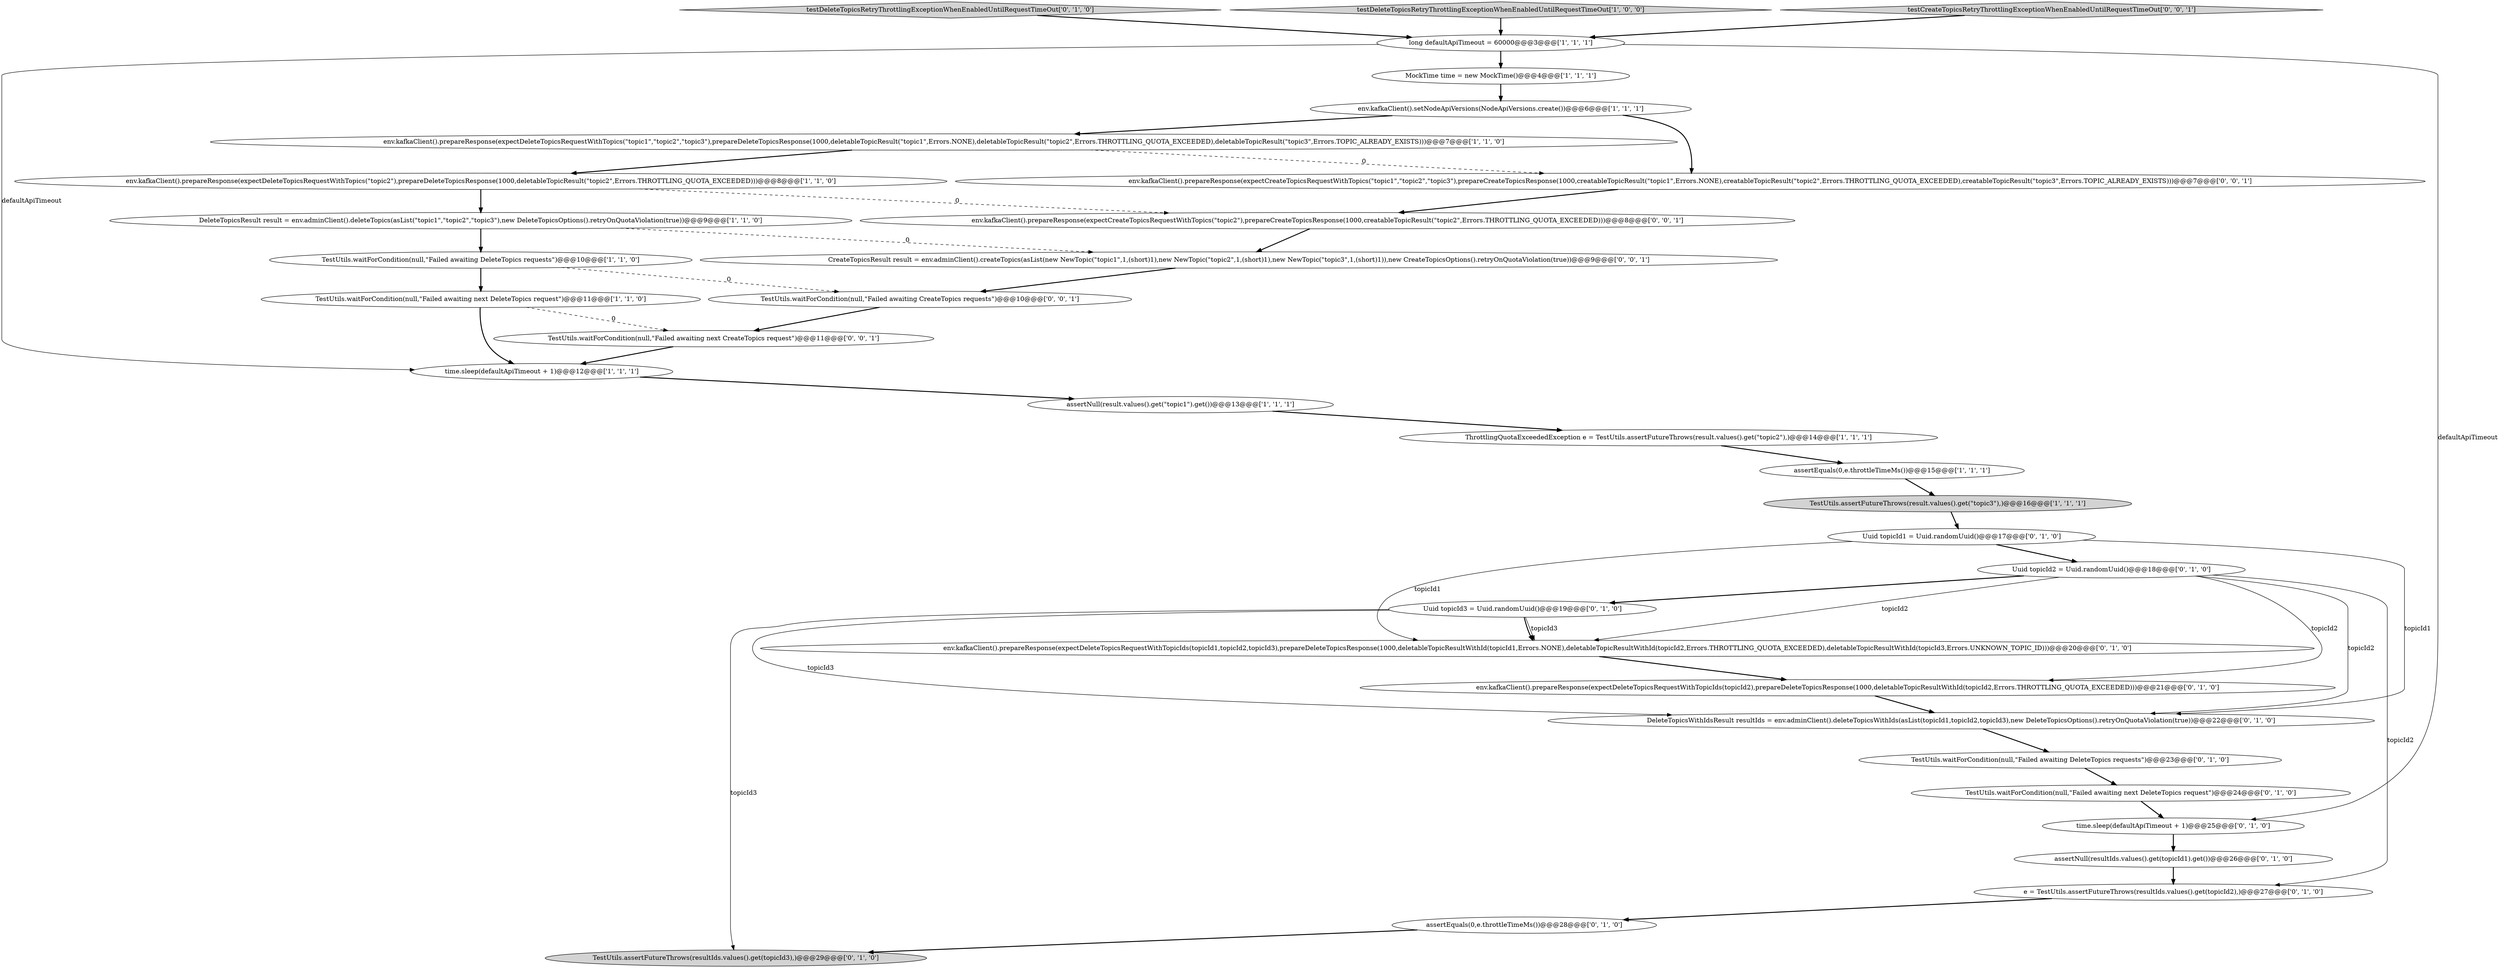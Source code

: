 digraph {
18 [style = filled, label = "TestUtils.assertFutureThrows(resultIds.values().get(topicId3),)@@@29@@@['0', '1', '0']", fillcolor = lightgray, shape = ellipse image = "AAA1AAABBB2BBB"];
13 [style = filled, label = "ThrottlingQuotaExceededException e = TestUtils.assertFutureThrows(result.values().get(\"topic2\"),)@@@14@@@['1', '1', '1']", fillcolor = white, shape = ellipse image = "AAA0AAABBB1BBB"];
9 [style = filled, label = "time.sleep(defaultApiTimeout + 1)@@@12@@@['1', '1', '1']", fillcolor = white, shape = ellipse image = "AAA0AAABBB1BBB"];
17 [style = filled, label = "e = TestUtils.assertFutureThrows(resultIds.values().get(topicId2),)@@@27@@@['0', '1', '0']", fillcolor = white, shape = ellipse image = "AAA1AAABBB2BBB"];
31 [style = filled, label = "CreateTopicsResult result = env.adminClient().createTopics(asList(new NewTopic(\"topic1\",1,(short)1),new NewTopic(\"topic2\",1,(short)1),new NewTopic(\"topic3\",1,(short)1)),new CreateTopicsOptions().retryOnQuotaViolation(true))@@@9@@@['0', '0', '1']", fillcolor = white, shape = ellipse image = "AAA0AAABBB3BBB"];
14 [style = filled, label = "Uuid topicId3 = Uuid.randomUuid()@@@19@@@['0', '1', '0']", fillcolor = white, shape = ellipse image = "AAA1AAABBB2BBB"];
27 [style = filled, label = "testDeleteTopicsRetryThrottlingExceptionWhenEnabledUntilRequestTimeOut['0', '1', '0']", fillcolor = lightgray, shape = diamond image = "AAA0AAABBB2BBB"];
3 [style = filled, label = "DeleteTopicsResult result = env.adminClient().deleteTopics(asList(\"topic1\",\"topic2\",\"topic3\"),new DeleteTopicsOptions().retryOnQuotaViolation(true))@@@9@@@['1', '1', '0']", fillcolor = white, shape = ellipse image = "AAA0AAABBB1BBB"];
1 [style = filled, label = "MockTime time = new MockTime()@@@4@@@['1', '1', '1']", fillcolor = white, shape = ellipse image = "AAA0AAABBB1BBB"];
10 [style = filled, label = "env.kafkaClient().prepareResponse(expectDeleteTopicsRequestWithTopics(\"topic2\"),prepareDeleteTopicsResponse(1000,deletableTopicResult(\"topic2\",Errors.THROTTLING_QUOTA_EXCEEDED)))@@@8@@@['1', '1', '0']", fillcolor = white, shape = ellipse image = "AAA0AAABBB1BBB"];
24 [style = filled, label = "DeleteTopicsWithIdsResult resultIds = env.adminClient().deleteTopicsWithIds(asList(topicId1,topicId2,topicId3),new DeleteTopicsOptions().retryOnQuotaViolation(true))@@@22@@@['0', '1', '0']", fillcolor = white, shape = ellipse image = "AAA1AAABBB2BBB"];
11 [style = filled, label = "TestUtils.assertFutureThrows(result.values().get(\"topic3\"),)@@@16@@@['1', '1', '1']", fillcolor = lightgray, shape = ellipse image = "AAA0AAABBB1BBB"];
26 [style = filled, label = "TestUtils.waitForCondition(null,\"Failed awaiting next DeleteTopics request\")@@@24@@@['0', '1', '0']", fillcolor = white, shape = ellipse image = "AAA1AAABBB2BBB"];
15 [style = filled, label = "env.kafkaClient().prepareResponse(expectDeleteTopicsRequestWithTopicIds(topicId1,topicId2,topicId3),prepareDeleteTopicsResponse(1000,deletableTopicResultWithId(topicId1,Errors.NONE),deletableTopicResultWithId(topicId2,Errors.THROTTLING_QUOTA_EXCEEDED),deletableTopicResultWithId(topicId3,Errors.UNKNOWN_TOPIC_ID)))@@@20@@@['0', '1', '0']", fillcolor = white, shape = ellipse image = "AAA1AAABBB2BBB"];
12 [style = filled, label = "TestUtils.waitForCondition(null,\"Failed awaiting DeleteTopics requests\")@@@10@@@['1', '1', '0']", fillcolor = white, shape = ellipse image = "AAA0AAABBB1BBB"];
33 [style = filled, label = "env.kafkaClient().prepareResponse(expectCreateTopicsRequestWithTopics(\"topic2\"),prepareCreateTopicsResponse(1000,creatableTopicResult(\"topic2\",Errors.THROTTLING_QUOTA_EXCEEDED)))@@@8@@@['0', '0', '1']", fillcolor = white, shape = ellipse image = "AAA0AAABBB3BBB"];
8 [style = filled, label = "assertNull(result.values().get(\"topic1\").get())@@@13@@@['1', '1', '1']", fillcolor = white, shape = ellipse image = "AAA0AAABBB1BBB"];
21 [style = filled, label = "TestUtils.waitForCondition(null,\"Failed awaiting DeleteTopics requests\")@@@23@@@['0', '1', '0']", fillcolor = white, shape = ellipse image = "AAA1AAABBB2BBB"];
2 [style = filled, label = "TestUtils.waitForCondition(null,\"Failed awaiting next DeleteTopics request\")@@@11@@@['1', '1', '0']", fillcolor = white, shape = ellipse image = "AAA0AAABBB1BBB"];
0 [style = filled, label = "long defaultApiTimeout = 60000@@@3@@@['1', '1', '1']", fillcolor = white, shape = ellipse image = "AAA0AAABBB1BBB"];
28 [style = filled, label = "env.kafkaClient().prepareResponse(expectCreateTopicsRequestWithTopics(\"topic1\",\"topic2\",\"topic3\"),prepareCreateTopicsResponse(1000,creatableTopicResult(\"topic1\",Errors.NONE),creatableTopicResult(\"topic2\",Errors.THROTTLING_QUOTA_EXCEEDED),creatableTopicResult(\"topic3\",Errors.TOPIC_ALREADY_EXISTS)))@@@7@@@['0', '0', '1']", fillcolor = white, shape = ellipse image = "AAA0AAABBB3BBB"];
7 [style = filled, label = "env.kafkaClient().setNodeApiVersions(NodeApiVersions.create())@@@6@@@['1', '1', '1']", fillcolor = white, shape = ellipse image = "AAA0AAABBB1BBB"];
30 [style = filled, label = "TestUtils.waitForCondition(null,\"Failed awaiting CreateTopics requests\")@@@10@@@['0', '0', '1']", fillcolor = white, shape = ellipse image = "AAA0AAABBB3BBB"];
5 [style = filled, label = "testDeleteTopicsRetryThrottlingExceptionWhenEnabledUntilRequestTimeOut['1', '0', '0']", fillcolor = lightgray, shape = diamond image = "AAA0AAABBB1BBB"];
4 [style = filled, label = "env.kafkaClient().prepareResponse(expectDeleteTopicsRequestWithTopics(\"topic1\",\"topic2\",\"topic3\"),prepareDeleteTopicsResponse(1000,deletableTopicResult(\"topic1\",Errors.NONE),deletableTopicResult(\"topic2\",Errors.THROTTLING_QUOTA_EXCEEDED),deletableTopicResult(\"topic3\",Errors.TOPIC_ALREADY_EXISTS)))@@@7@@@['1', '1', '0']", fillcolor = white, shape = ellipse image = "AAA0AAABBB1BBB"];
22 [style = filled, label = "time.sleep(defaultApiTimeout + 1)@@@25@@@['0', '1', '0']", fillcolor = white, shape = ellipse image = "AAA1AAABBB2BBB"];
6 [style = filled, label = "assertEquals(0,e.throttleTimeMs())@@@15@@@['1', '1', '1']", fillcolor = white, shape = ellipse image = "AAA0AAABBB1BBB"];
32 [style = filled, label = "TestUtils.waitForCondition(null,\"Failed awaiting next CreateTopics request\")@@@11@@@['0', '0', '1']", fillcolor = white, shape = ellipse image = "AAA0AAABBB3BBB"];
25 [style = filled, label = "Uuid topicId1 = Uuid.randomUuid()@@@17@@@['0', '1', '0']", fillcolor = white, shape = ellipse image = "AAA1AAABBB2BBB"];
23 [style = filled, label = "assertEquals(0,e.throttleTimeMs())@@@28@@@['0', '1', '0']", fillcolor = white, shape = ellipse image = "AAA1AAABBB2BBB"];
19 [style = filled, label = "env.kafkaClient().prepareResponse(expectDeleteTopicsRequestWithTopicIds(topicId2),prepareDeleteTopicsResponse(1000,deletableTopicResultWithId(topicId2,Errors.THROTTLING_QUOTA_EXCEEDED)))@@@21@@@['0', '1', '0']", fillcolor = white, shape = ellipse image = "AAA1AAABBB2BBB"];
16 [style = filled, label = "Uuid topicId2 = Uuid.randomUuid()@@@18@@@['0', '1', '0']", fillcolor = white, shape = ellipse image = "AAA1AAABBB2BBB"];
20 [style = filled, label = "assertNull(resultIds.values().get(topicId1).get())@@@26@@@['0', '1', '0']", fillcolor = white, shape = ellipse image = "AAA1AAABBB2BBB"];
29 [style = filled, label = "testCreateTopicsRetryThrottlingExceptionWhenEnabledUntilRequestTimeOut['0', '0', '1']", fillcolor = lightgray, shape = diamond image = "AAA0AAABBB3BBB"];
24->21 [style = bold, label=""];
11->25 [style = bold, label=""];
7->28 [style = bold, label=""];
26->22 [style = bold, label=""];
25->24 [style = solid, label="topicId1"];
32->9 [style = bold, label=""];
16->24 [style = solid, label="topicId2"];
25->15 [style = solid, label="topicId1"];
33->31 [style = bold, label=""];
4->28 [style = dashed, label="0"];
12->2 [style = bold, label=""];
6->11 [style = bold, label=""];
14->18 [style = solid, label="topicId3"];
27->0 [style = bold, label=""];
13->6 [style = bold, label=""];
15->19 [style = bold, label=""];
3->31 [style = dashed, label="0"];
19->24 [style = bold, label=""];
22->20 [style = bold, label=""];
0->1 [style = bold, label=""];
14->15 [style = solid, label="topicId3"];
10->3 [style = bold, label=""];
29->0 [style = bold, label=""];
16->15 [style = solid, label="topicId2"];
2->9 [style = bold, label=""];
5->0 [style = bold, label=""];
10->33 [style = dashed, label="0"];
25->16 [style = bold, label=""];
16->19 [style = solid, label="topicId2"];
3->12 [style = bold, label=""];
7->4 [style = bold, label=""];
21->26 [style = bold, label=""];
28->33 [style = bold, label=""];
0->9 [style = solid, label="defaultApiTimeout"];
16->14 [style = bold, label=""];
30->32 [style = bold, label=""];
0->22 [style = solid, label="defaultApiTimeout"];
8->13 [style = bold, label=""];
16->17 [style = solid, label="topicId2"];
17->23 [style = bold, label=""];
23->18 [style = bold, label=""];
4->10 [style = bold, label=""];
20->17 [style = bold, label=""];
31->30 [style = bold, label=""];
1->7 [style = bold, label=""];
9->8 [style = bold, label=""];
2->32 [style = dashed, label="0"];
14->15 [style = bold, label=""];
14->24 [style = solid, label="topicId3"];
12->30 [style = dashed, label="0"];
}

